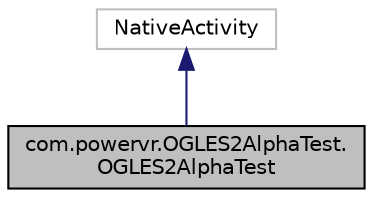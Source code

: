 digraph "com.powervr.OGLES2AlphaTest.OGLES2AlphaTest"
{
  edge [fontname="Helvetica",fontsize="10",labelfontname="Helvetica",labelfontsize="10"];
  node [fontname="Helvetica",fontsize="10",shape=record];
  Node1 [label="com.powervr.OGLES2AlphaTest.\lOGLES2AlphaTest",height=0.2,width=0.4,color="black", fillcolor="grey75", style="filled", fontcolor="black"];
  Node2 -> Node1 [dir="back",color="midnightblue",fontsize="10",style="solid",fontname="Helvetica"];
  Node2 [label="NativeActivity",height=0.2,width=0.4,color="grey75", fillcolor="white", style="filled"];
}
